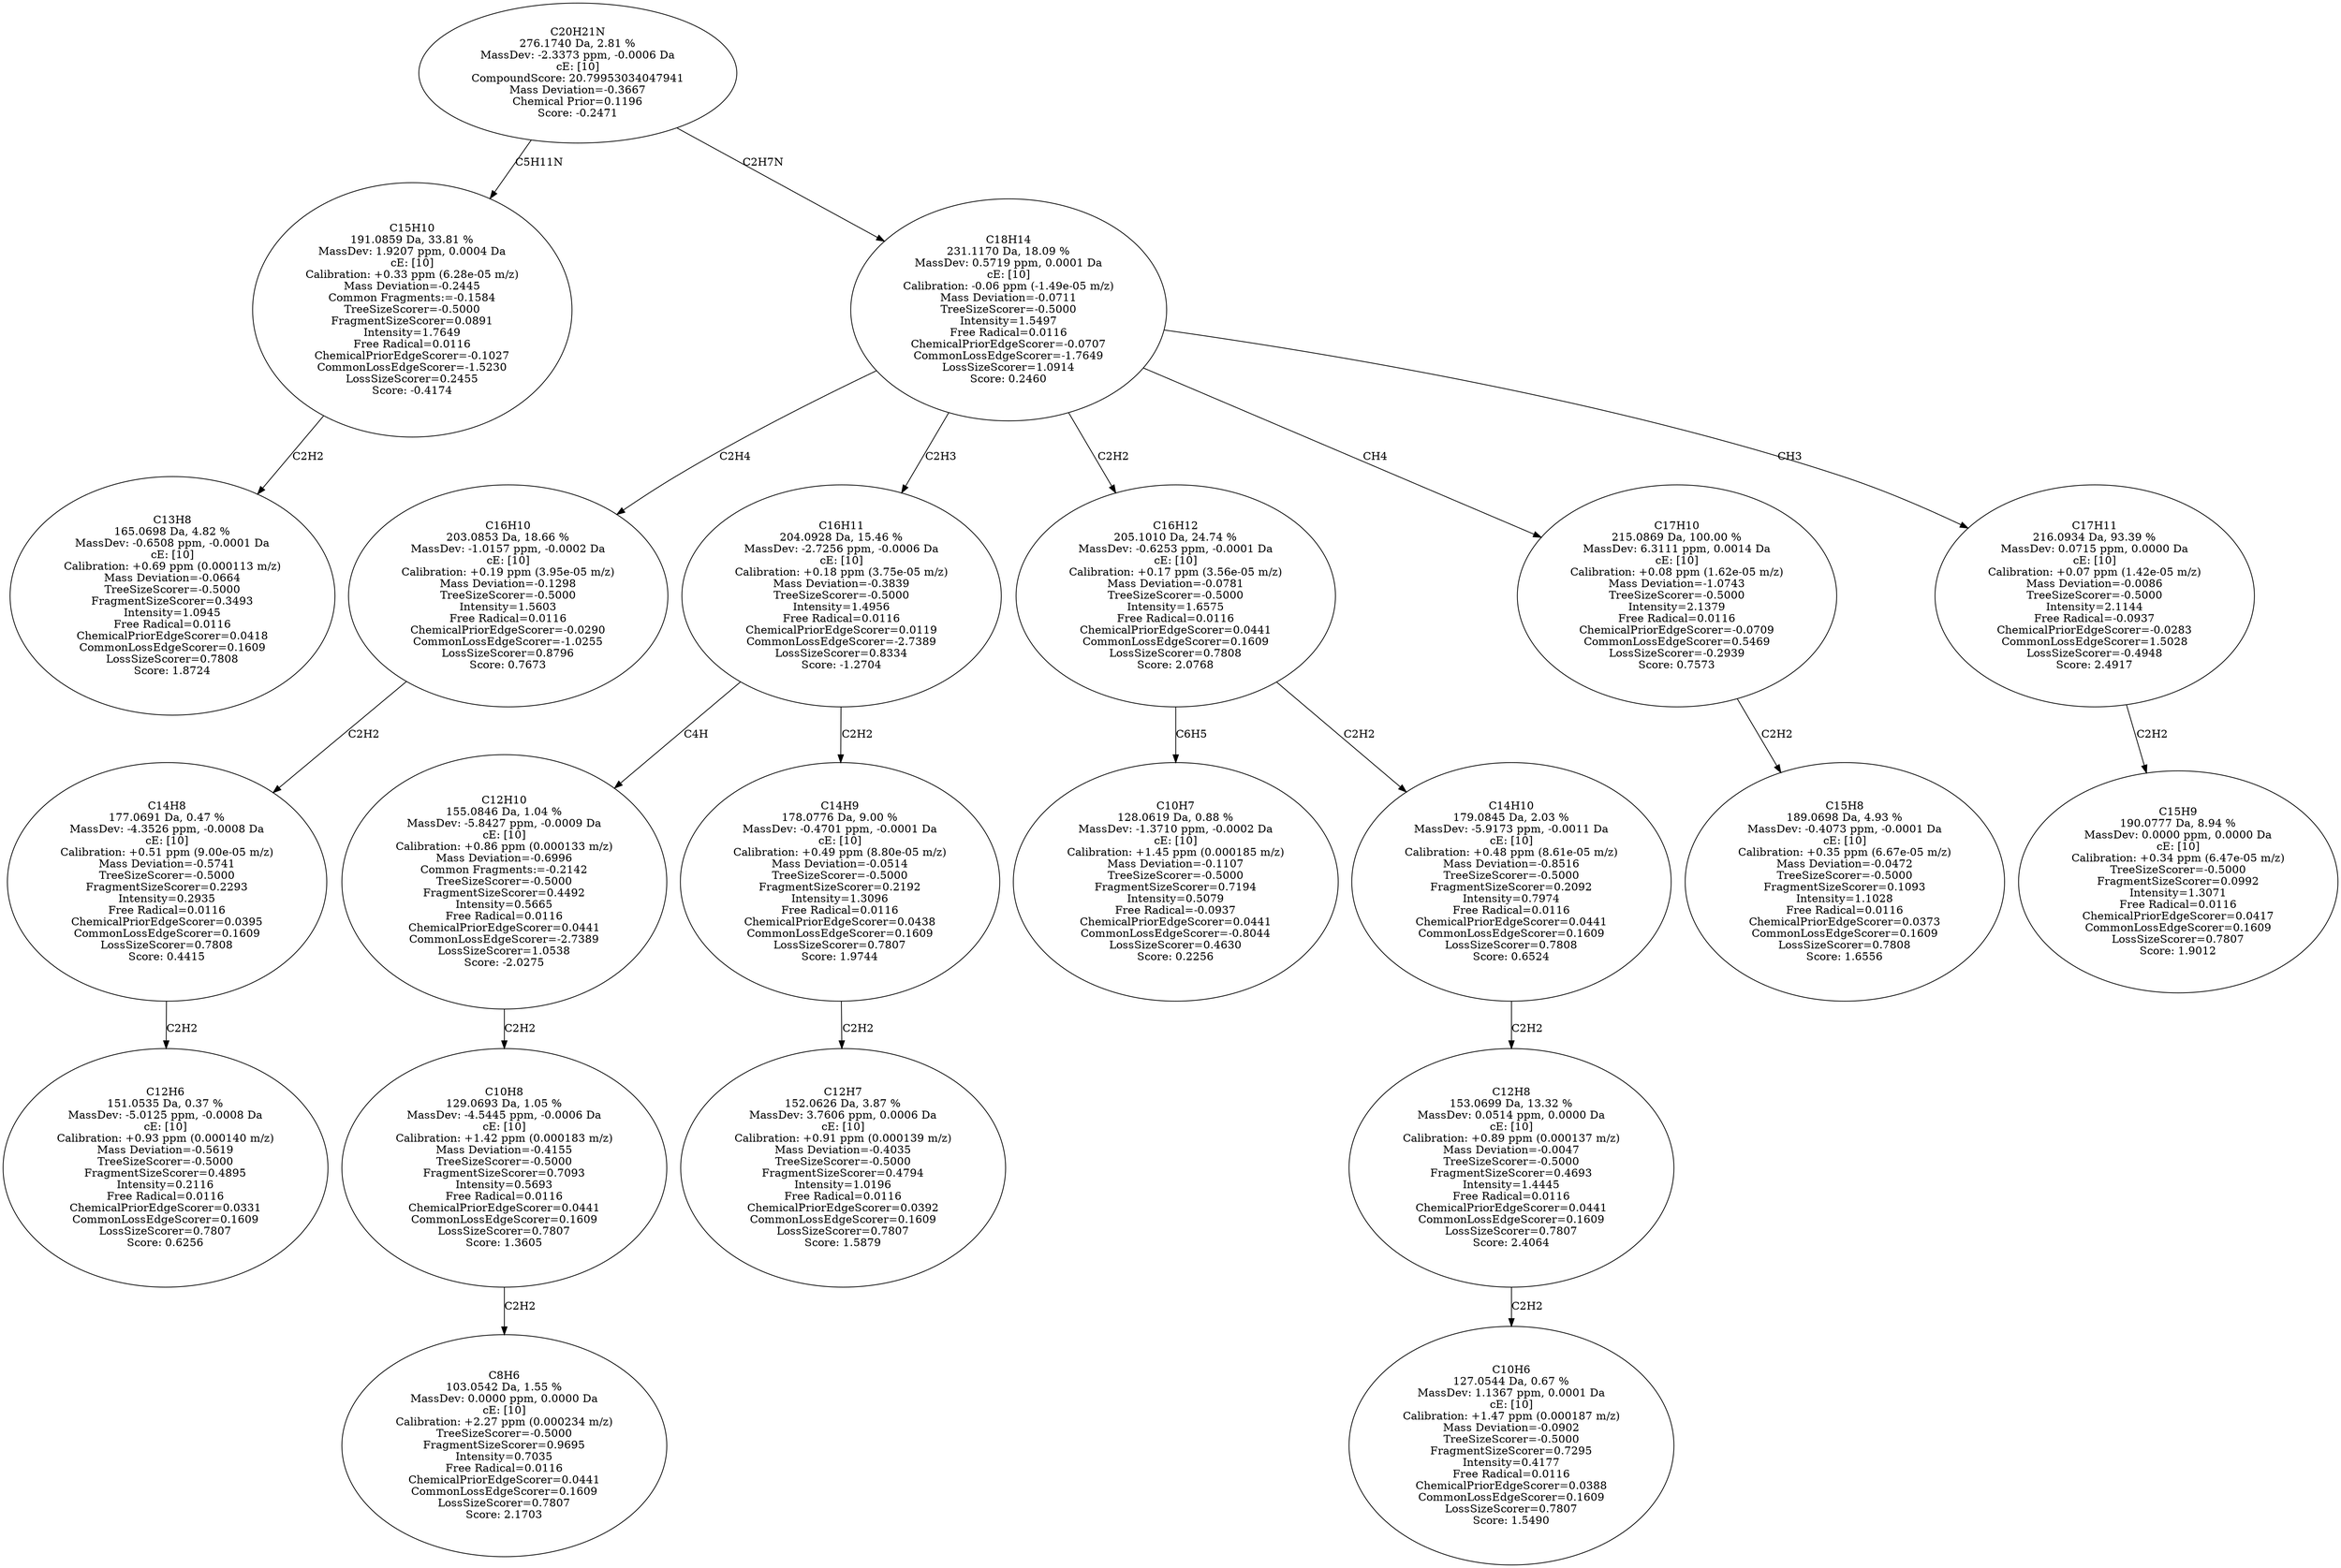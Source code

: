 strict digraph {
v1 [label="C13H8\n165.0698 Da, 4.82 %\nMassDev: -0.6508 ppm, -0.0001 Da\ncE: [10]\nCalibration: +0.69 ppm (0.000113 m/z)\nMass Deviation=-0.0664\nTreeSizeScorer=-0.5000\nFragmentSizeScorer=0.3493\nIntensity=1.0945\nFree Radical=0.0116\nChemicalPriorEdgeScorer=0.0418\nCommonLossEdgeScorer=0.1609\nLossSizeScorer=0.7808\nScore: 1.8724"];
v2 [label="C15H10\n191.0859 Da, 33.81 %\nMassDev: 1.9207 ppm, 0.0004 Da\ncE: [10]\nCalibration: +0.33 ppm (6.28e-05 m/z)\nMass Deviation=-0.2445\nCommon Fragments:=-0.1584\nTreeSizeScorer=-0.5000\nFragmentSizeScorer=0.0891\nIntensity=1.7649\nFree Radical=0.0116\nChemicalPriorEdgeScorer=-0.1027\nCommonLossEdgeScorer=-1.5230\nLossSizeScorer=0.2455\nScore: -0.4174"];
v3 [label="C12H6\n151.0535 Da, 0.37 %\nMassDev: -5.0125 ppm, -0.0008 Da\ncE: [10]\nCalibration: +0.93 ppm (0.000140 m/z)\nMass Deviation=-0.5619\nTreeSizeScorer=-0.5000\nFragmentSizeScorer=0.4895\nIntensity=0.2116\nFree Radical=0.0116\nChemicalPriorEdgeScorer=0.0331\nCommonLossEdgeScorer=0.1609\nLossSizeScorer=0.7807\nScore: 0.6256"];
v4 [label="C14H8\n177.0691 Da, 0.47 %\nMassDev: -4.3526 ppm, -0.0008 Da\ncE: [10]\nCalibration: +0.51 ppm (9.00e-05 m/z)\nMass Deviation=-0.5741\nTreeSizeScorer=-0.5000\nFragmentSizeScorer=0.2293\nIntensity=0.2935\nFree Radical=0.0116\nChemicalPriorEdgeScorer=0.0395\nCommonLossEdgeScorer=0.1609\nLossSizeScorer=0.7808\nScore: 0.4415"];
v5 [label="C16H10\n203.0853 Da, 18.66 %\nMassDev: -1.0157 ppm, -0.0002 Da\ncE: [10]\nCalibration: +0.19 ppm (3.95e-05 m/z)\nMass Deviation=-0.1298\nTreeSizeScorer=-0.5000\nIntensity=1.5603\nFree Radical=0.0116\nChemicalPriorEdgeScorer=-0.0290\nCommonLossEdgeScorer=-1.0255\nLossSizeScorer=0.8796\nScore: 0.7673"];
v6 [label="C8H6\n103.0542 Da, 1.55 %\nMassDev: 0.0000 ppm, 0.0000 Da\ncE: [10]\nCalibration: +2.27 ppm (0.000234 m/z)\nTreeSizeScorer=-0.5000\nFragmentSizeScorer=0.9695\nIntensity=0.7035\nFree Radical=0.0116\nChemicalPriorEdgeScorer=0.0441\nCommonLossEdgeScorer=0.1609\nLossSizeScorer=0.7807\nScore: 2.1703"];
v7 [label="C10H8\n129.0693 Da, 1.05 %\nMassDev: -4.5445 ppm, -0.0006 Da\ncE: [10]\nCalibration: +1.42 ppm (0.000183 m/z)\nMass Deviation=-0.4155\nTreeSizeScorer=-0.5000\nFragmentSizeScorer=0.7093\nIntensity=0.5693\nFree Radical=0.0116\nChemicalPriorEdgeScorer=0.0441\nCommonLossEdgeScorer=0.1609\nLossSizeScorer=0.7807\nScore: 1.3605"];
v8 [label="C12H10\n155.0846 Da, 1.04 %\nMassDev: -5.8427 ppm, -0.0009 Da\ncE: [10]\nCalibration: +0.86 ppm (0.000133 m/z)\nMass Deviation=-0.6996\nCommon Fragments:=-0.2142\nTreeSizeScorer=-0.5000\nFragmentSizeScorer=0.4492\nIntensity=0.5665\nFree Radical=0.0116\nChemicalPriorEdgeScorer=0.0441\nCommonLossEdgeScorer=-2.7389\nLossSizeScorer=1.0538\nScore: -2.0275"];
v9 [label="C12H7\n152.0626 Da, 3.87 %\nMassDev: 3.7606 ppm, 0.0006 Da\ncE: [10]\nCalibration: +0.91 ppm (0.000139 m/z)\nMass Deviation=-0.4035\nTreeSizeScorer=-0.5000\nFragmentSizeScorer=0.4794\nIntensity=1.0196\nFree Radical=0.0116\nChemicalPriorEdgeScorer=0.0392\nCommonLossEdgeScorer=0.1609\nLossSizeScorer=0.7807\nScore: 1.5879"];
v10 [label="C14H9\n178.0776 Da, 9.00 %\nMassDev: -0.4701 ppm, -0.0001 Da\ncE: [10]\nCalibration: +0.49 ppm (8.80e-05 m/z)\nMass Deviation=-0.0514\nTreeSizeScorer=-0.5000\nFragmentSizeScorer=0.2192\nIntensity=1.3096\nFree Radical=0.0116\nChemicalPriorEdgeScorer=0.0438\nCommonLossEdgeScorer=0.1609\nLossSizeScorer=0.7807\nScore: 1.9744"];
v11 [label="C16H11\n204.0928 Da, 15.46 %\nMassDev: -2.7256 ppm, -0.0006 Da\ncE: [10]\nCalibration: +0.18 ppm (3.75e-05 m/z)\nMass Deviation=-0.3839\nTreeSizeScorer=-0.5000\nIntensity=1.4956\nFree Radical=0.0116\nChemicalPriorEdgeScorer=0.0119\nCommonLossEdgeScorer=-2.7389\nLossSizeScorer=0.8334\nScore: -1.2704"];
v12 [label="C10H7\n128.0619 Da, 0.88 %\nMassDev: -1.3710 ppm, -0.0002 Da\ncE: [10]\nCalibration: +1.45 ppm (0.000185 m/z)\nMass Deviation=-0.1107\nTreeSizeScorer=-0.5000\nFragmentSizeScorer=0.7194\nIntensity=0.5079\nFree Radical=-0.0937\nChemicalPriorEdgeScorer=0.0441\nCommonLossEdgeScorer=-0.8044\nLossSizeScorer=0.4630\nScore: 0.2256"];
v13 [label="C10H6\n127.0544 Da, 0.67 %\nMassDev: 1.1367 ppm, 0.0001 Da\ncE: [10]\nCalibration: +1.47 ppm (0.000187 m/z)\nMass Deviation=-0.0902\nTreeSizeScorer=-0.5000\nFragmentSizeScorer=0.7295\nIntensity=0.4177\nFree Radical=0.0116\nChemicalPriorEdgeScorer=0.0388\nCommonLossEdgeScorer=0.1609\nLossSizeScorer=0.7807\nScore: 1.5490"];
v14 [label="C12H8\n153.0699 Da, 13.32 %\nMassDev: 0.0514 ppm, 0.0000 Da\ncE: [10]\nCalibration: +0.89 ppm (0.000137 m/z)\nMass Deviation=-0.0047\nTreeSizeScorer=-0.5000\nFragmentSizeScorer=0.4693\nIntensity=1.4445\nFree Radical=0.0116\nChemicalPriorEdgeScorer=0.0441\nCommonLossEdgeScorer=0.1609\nLossSizeScorer=0.7807\nScore: 2.4064"];
v15 [label="C14H10\n179.0845 Da, 2.03 %\nMassDev: -5.9173 ppm, -0.0011 Da\ncE: [10]\nCalibration: +0.48 ppm (8.61e-05 m/z)\nMass Deviation=-0.8516\nTreeSizeScorer=-0.5000\nFragmentSizeScorer=0.2092\nIntensity=0.7974\nFree Radical=0.0116\nChemicalPriorEdgeScorer=0.0441\nCommonLossEdgeScorer=0.1609\nLossSizeScorer=0.7808\nScore: 0.6524"];
v16 [label="C16H12\n205.1010 Da, 24.74 %\nMassDev: -0.6253 ppm, -0.0001 Da\ncE: [10]\nCalibration: +0.17 ppm (3.56e-05 m/z)\nMass Deviation=-0.0781\nTreeSizeScorer=-0.5000\nIntensity=1.6575\nFree Radical=0.0116\nChemicalPriorEdgeScorer=0.0441\nCommonLossEdgeScorer=0.1609\nLossSizeScorer=0.7808\nScore: 2.0768"];
v17 [label="C15H8\n189.0698 Da, 4.93 %\nMassDev: -0.4073 ppm, -0.0001 Da\ncE: [10]\nCalibration: +0.35 ppm (6.67e-05 m/z)\nMass Deviation=-0.0472\nTreeSizeScorer=-0.5000\nFragmentSizeScorer=0.1093\nIntensity=1.1028\nFree Radical=0.0116\nChemicalPriorEdgeScorer=0.0373\nCommonLossEdgeScorer=0.1609\nLossSizeScorer=0.7808\nScore: 1.6556"];
v18 [label="C17H10\n215.0869 Da, 100.00 %\nMassDev: 6.3111 ppm, 0.0014 Da\ncE: [10]\nCalibration: +0.08 ppm (1.62e-05 m/z)\nMass Deviation=-1.0743\nTreeSizeScorer=-0.5000\nIntensity=2.1379\nFree Radical=0.0116\nChemicalPriorEdgeScorer=-0.0709\nCommonLossEdgeScorer=0.5469\nLossSizeScorer=-0.2939\nScore: 0.7573"];
v19 [label="C15H9\n190.0777 Da, 8.94 %\nMassDev: 0.0000 ppm, 0.0000 Da\ncE: [10]\nCalibration: +0.34 ppm (6.47e-05 m/z)\nTreeSizeScorer=-0.5000\nFragmentSizeScorer=0.0992\nIntensity=1.3071\nFree Radical=0.0116\nChemicalPriorEdgeScorer=0.0417\nCommonLossEdgeScorer=0.1609\nLossSizeScorer=0.7807\nScore: 1.9012"];
v20 [label="C17H11\n216.0934 Da, 93.39 %\nMassDev: 0.0715 ppm, 0.0000 Da\ncE: [10]\nCalibration: +0.07 ppm (1.42e-05 m/z)\nMass Deviation=-0.0086\nTreeSizeScorer=-0.5000\nIntensity=2.1144\nFree Radical=-0.0937\nChemicalPriorEdgeScorer=-0.0283\nCommonLossEdgeScorer=1.5028\nLossSizeScorer=-0.4948\nScore: 2.4917"];
v21 [label="C18H14\n231.1170 Da, 18.09 %\nMassDev: 0.5719 ppm, 0.0001 Da\ncE: [10]\nCalibration: -0.06 ppm (-1.49e-05 m/z)\nMass Deviation=-0.0711\nTreeSizeScorer=-0.5000\nIntensity=1.5497\nFree Radical=0.0116\nChemicalPriorEdgeScorer=-0.0707\nCommonLossEdgeScorer=-1.7649\nLossSizeScorer=1.0914\nScore: 0.2460"];
v22 [label="C20H21N\n276.1740 Da, 2.81 %\nMassDev: -2.3373 ppm, -0.0006 Da\ncE: [10]\nCompoundScore: 20.79953034047941\nMass Deviation=-0.3667\nChemical Prior=0.1196\nScore: -0.2471"];
v2 -> v1 [label="C2H2"];
v22 -> v2 [label="C5H11N"];
v4 -> v3 [label="C2H2"];
v5 -> v4 [label="C2H2"];
v21 -> v5 [label="C2H4"];
v7 -> v6 [label="C2H2"];
v8 -> v7 [label="C2H2"];
v11 -> v8 [label="C4H"];
v10 -> v9 [label="C2H2"];
v11 -> v10 [label="C2H2"];
v21 -> v11 [label="C2H3"];
v16 -> v12 [label="C6H5"];
v14 -> v13 [label="C2H2"];
v15 -> v14 [label="C2H2"];
v16 -> v15 [label="C2H2"];
v21 -> v16 [label="C2H2"];
v18 -> v17 [label="C2H2"];
v21 -> v18 [label="CH4"];
v20 -> v19 [label="C2H2"];
v21 -> v20 [label="CH3"];
v22 -> v21 [label="C2H7N"];
}
